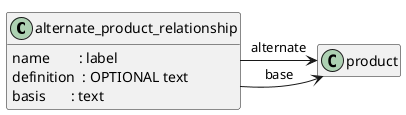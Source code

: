 @startuml
!pragma layout smetana
skinparam groupInheritance 2
hide empty members
top to bottom direction


class alternate_product_relationship {
  name        : label
  definition  : OPTIONAL text
  basis       : text
}
class product



alternate_product_relationship -right-> product : base
alternate_product_relationship -right-> product : alternate
